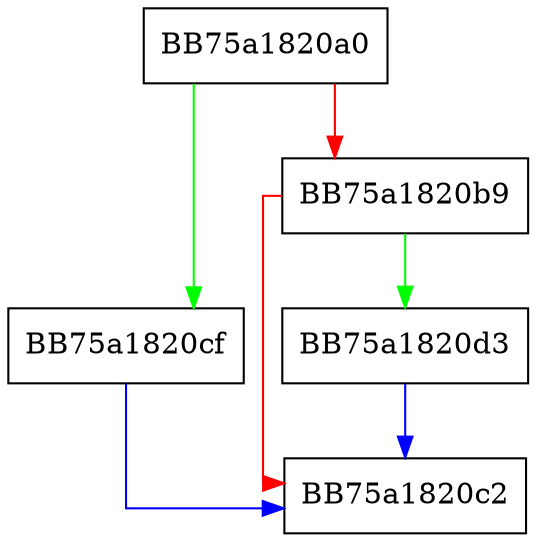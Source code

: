 digraph try_reset_and_clear_bindings {
  node [shape="box"];
  graph [splines=ortho];
  BB75a1820a0 -> BB75a1820cf [color="green"];
  BB75a1820a0 -> BB75a1820b9 [color="red"];
  BB75a1820b9 -> BB75a1820d3 [color="green"];
  BB75a1820b9 -> BB75a1820c2 [color="red"];
  BB75a1820cf -> BB75a1820c2 [color="blue"];
  BB75a1820d3 -> BB75a1820c2 [color="blue"];
}